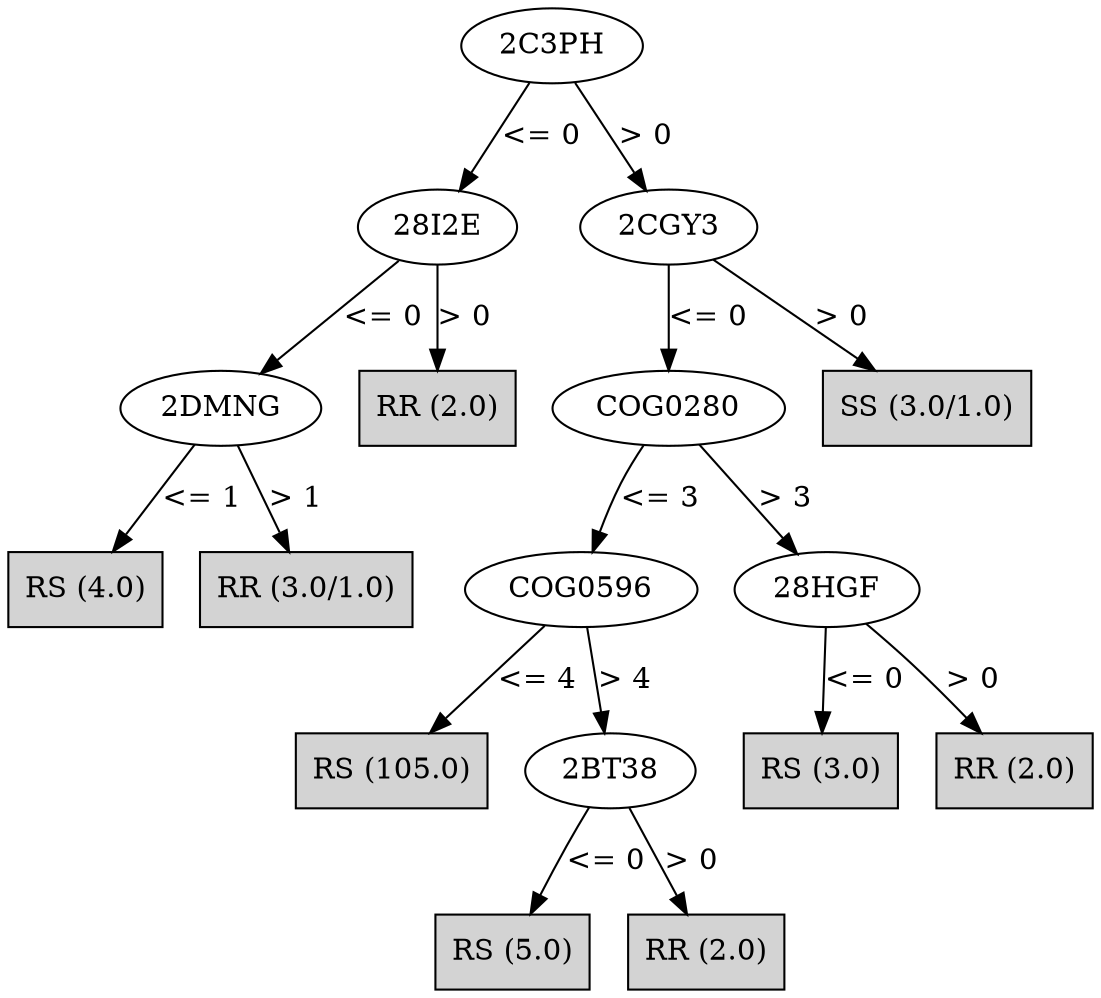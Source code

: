 digraph J48Tree {
N0 [label="2C3PH" ]
N0->N1 [label="<= 0"]
N1 [label="28I2E" ]
N1->N2 [label="<= 0"]
N2 [label="2DMNG" ]
N2->N3 [label="<= 1"]
N3 [label="RS (4.0)" shape=box style=filled ]
N2->N4 [label="> 1"]
N4 [label="RR (3.0/1.0)" shape=box style=filled ]
N1->N5 [label="> 0"]
N5 [label="RR (2.0)" shape=box style=filled ]
N0->N6 [label="> 0"]
N6 [label="2CGY3" ]
N6->N7 [label="<= 0"]
N7 [label="COG0280" ]
N7->N8 [label="<= 3"]
N8 [label="COG0596" ]
N8->N9 [label="<= 4"]
N9 [label="RS (105.0)" shape=box style=filled ]
N8->N10 [label="> 4"]
N10 [label="2BT38" ]
N10->N11 [label="<= 0"]
N11 [label="RS (5.0)" shape=box style=filled ]
N10->N12 [label="> 0"]
N12 [label="RR (2.0)" shape=box style=filled ]
N7->N13 [label="> 3"]
N13 [label="28HGF" ]
N13->N14 [label="<= 0"]
N14 [label="RS (3.0)" shape=box style=filled ]
N13->N15 [label="> 0"]
N15 [label="RR (2.0)" shape=box style=filled ]
N6->N16 [label="> 0"]
N16 [label="SS (3.0/1.0)" shape=box style=filled ]
}


